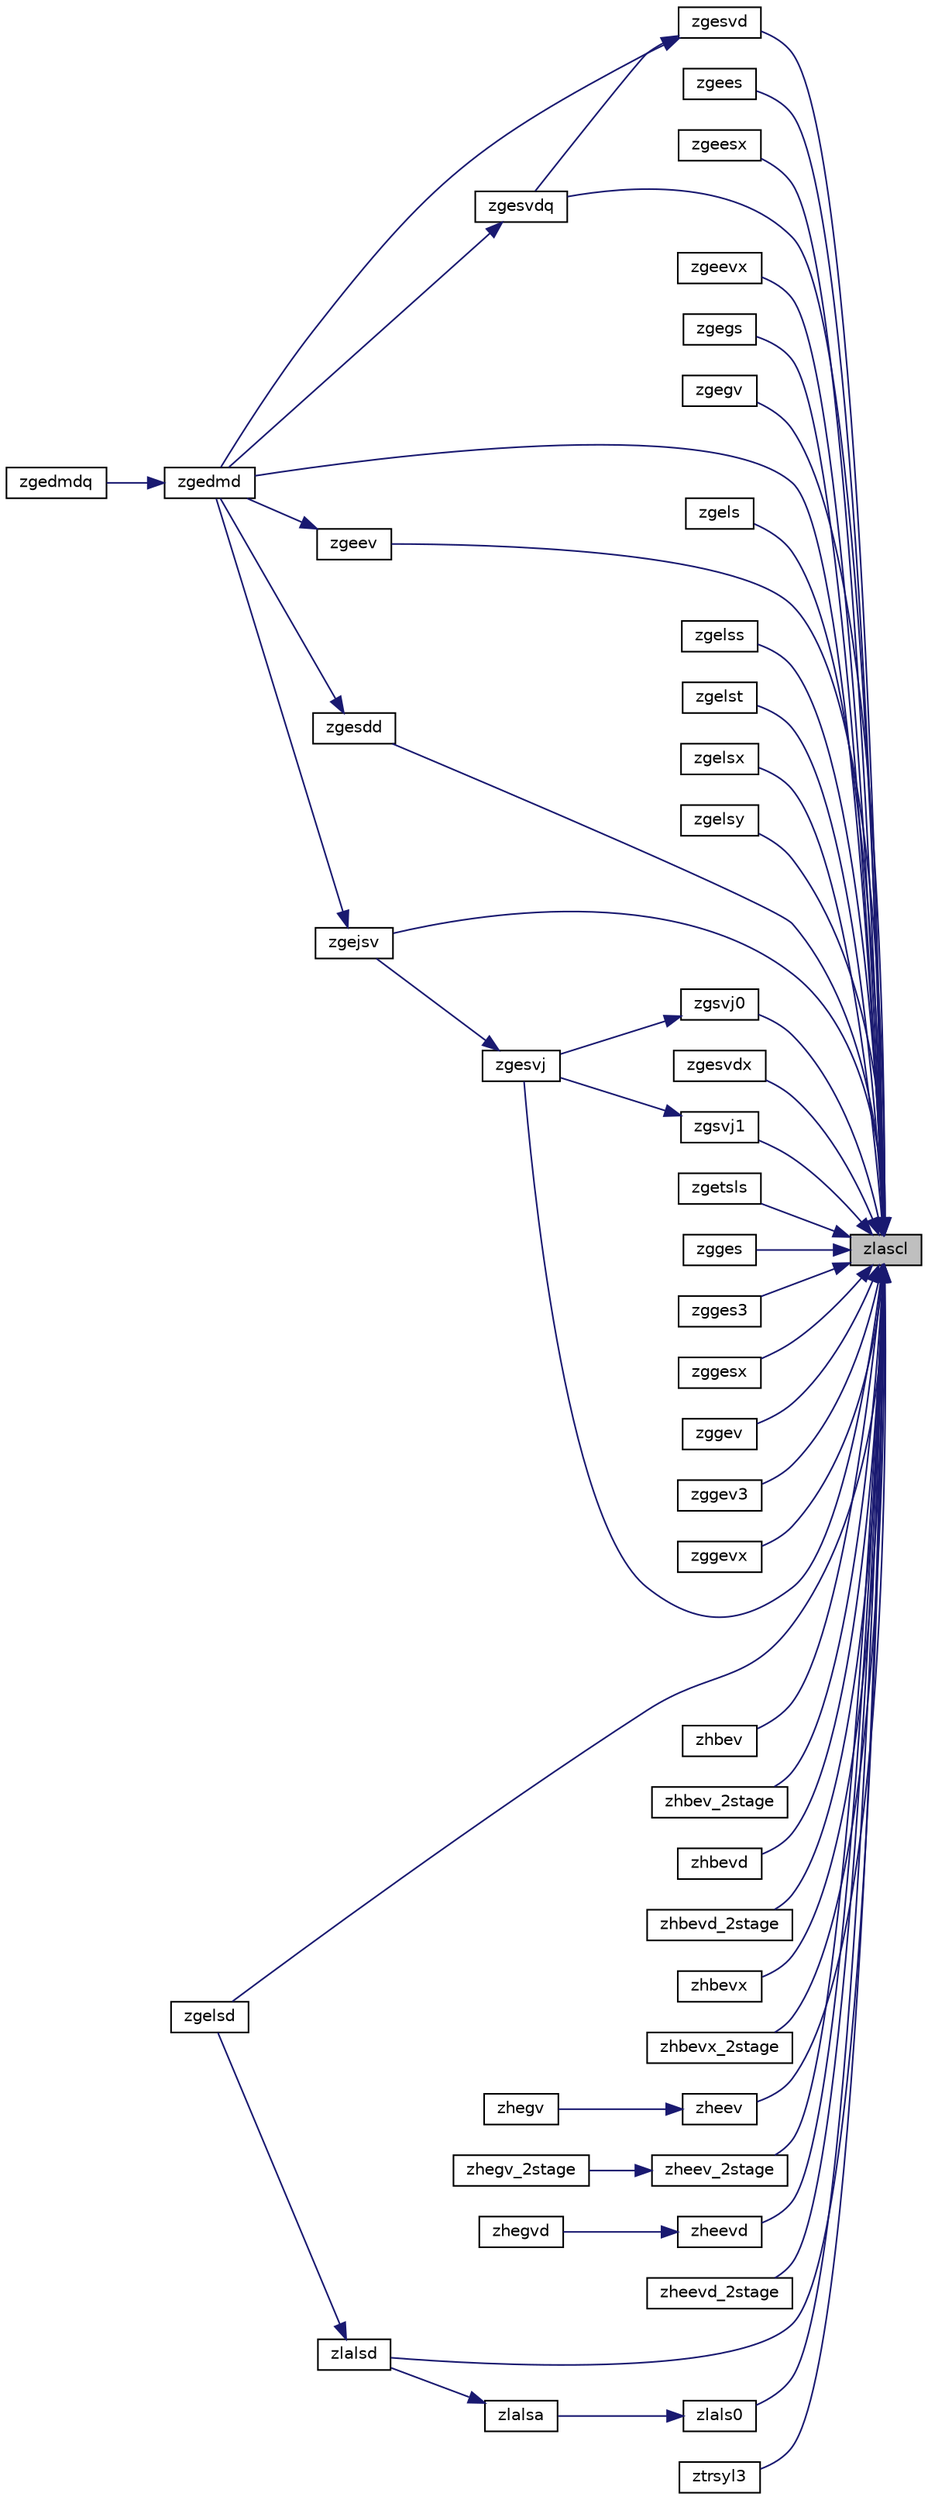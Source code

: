 digraph "zlascl"
{
 // LATEX_PDF_SIZE
  edge [fontname="Helvetica",fontsize="10",labelfontname="Helvetica",labelfontsize="10"];
  node [fontname="Helvetica",fontsize="10",shape=record];
  rankdir="RL";
  Node1 [label="zlascl",height=0.2,width=0.4,color="black", fillcolor="grey75", style="filled", fontcolor="black",tooltip="ZLASCL multiplies a general rectangular matrix by a real scalar defined as cto/cfrom."];
  Node1 -> Node2 [dir="back",color="midnightblue",fontsize="10",style="solid",fontname="Helvetica"];
  Node2 [label="zgedmd",height=0.2,width=0.4,color="black", fillcolor="white", style="filled",URL="$zgedmd_8f90.html#a09cef60be58f076072bb592bd1223dec",tooltip="ZGEDMD computes the Dynamic Mode Decomposition (DMD) for a pair of data snapshot matrices."];
  Node2 -> Node3 [dir="back",color="midnightblue",fontsize="10",style="solid",fontname="Helvetica"];
  Node3 [label="zgedmdq",height=0.2,width=0.4,color="black", fillcolor="white", style="filled",URL="$zgedmdq_8f90.html#a2ed954e87a52cfdd0bf0d61a1ff43e16",tooltip="ZGEDMDQ computes the Dynamic Mode Decomposition (DMD) for a pair of data snapshot matrices."];
  Node1 -> Node4 [dir="back",color="midnightblue",fontsize="10",style="solid",fontname="Helvetica"];
  Node4 [label="zgees",height=0.2,width=0.4,color="black", fillcolor="white", style="filled",URL="$zgees_8f.html#a255e11cea9a4fdadaffd2506c86ce53b",tooltip="ZGEES computes the eigenvalues, the Schur form, and, optionally, the matrix of Schur vectors for GE m..."];
  Node1 -> Node5 [dir="back",color="midnightblue",fontsize="10",style="solid",fontname="Helvetica"];
  Node5 [label="zgeesx",height=0.2,width=0.4,color="black", fillcolor="white", style="filled",URL="$zgeesx_8f.html#a5b71a5031d2efac59c8f97c707407f65",tooltip="ZGEESX computes the eigenvalues, the Schur form, and, optionally, the matrix of Schur vectors for GE ..."];
  Node1 -> Node6 [dir="back",color="midnightblue",fontsize="10",style="solid",fontname="Helvetica"];
  Node6 [label="zgeev",height=0.2,width=0.4,color="black", fillcolor="white", style="filled",URL="$zgeev_8f.html#a0eb4e3d75621a1ce1685064db1ac58f0",tooltip="ZGEEV computes the eigenvalues and, optionally, the left and/or right eigenvectors for GE matrices"];
  Node6 -> Node2 [dir="back",color="midnightblue",fontsize="10",style="solid",fontname="Helvetica"];
  Node1 -> Node7 [dir="back",color="midnightblue",fontsize="10",style="solid",fontname="Helvetica"];
  Node7 [label="zgeevx",height=0.2,width=0.4,color="black", fillcolor="white", style="filled",URL="$zgeevx_8f.html#ae55acf82651540f7d8f36715eec0900d",tooltip="ZGEEVX computes the eigenvalues and, optionally, the left and/or right eigenvectors for GE matrices"];
  Node1 -> Node8 [dir="back",color="midnightblue",fontsize="10",style="solid",fontname="Helvetica"];
  Node8 [label="zgegs",height=0.2,width=0.4,color="black", fillcolor="white", style="filled",URL="$zgegs_8f.html#ad43ce2e0f0453844b8ff88c5dfe30b13",tooltip="ZGEGS computes the eigenvalues, Schur form, and, optionally, the left and or/right Schur vectors of a..."];
  Node1 -> Node9 [dir="back",color="midnightblue",fontsize="10",style="solid",fontname="Helvetica"];
  Node9 [label="zgegv",height=0.2,width=0.4,color="black", fillcolor="white", style="filled",URL="$zgegv_8f.html#a16024be7f650b57a748b1947d64adbe5",tooltip="ZGEGV computes the eigenvalues and, optionally, the left and/or right eigenvectors of a complex matri..."];
  Node1 -> Node10 [dir="back",color="midnightblue",fontsize="10",style="solid",fontname="Helvetica"];
  Node10 [label="zgejsv",height=0.2,width=0.4,color="black", fillcolor="white", style="filled",URL="$zgejsv_8f.html#a3f8a01747e82e013b3057d4c6c9bbbd4",tooltip="ZGEJSV"];
  Node10 -> Node2 [dir="back",color="midnightblue",fontsize="10",style="solid",fontname="Helvetica"];
  Node1 -> Node11 [dir="back",color="midnightblue",fontsize="10",style="solid",fontname="Helvetica"];
  Node11 [label="zgels",height=0.2,width=0.4,color="black", fillcolor="white", style="filled",URL="$zgels_8f.html#a1d8089ba1e1538eb3d1ab0ebe97596c7",tooltip="ZGELS solves overdetermined or underdetermined systems for GE matrices"];
  Node1 -> Node12 [dir="back",color="midnightblue",fontsize="10",style="solid",fontname="Helvetica"];
  Node12 [label="zgelsd",height=0.2,width=0.4,color="black", fillcolor="white", style="filled",URL="$zgelsd_8f.html#ae06e94cada1d406119efa6251a4eb308",tooltip="ZGELSD computes the minimum-norm solution to a linear least squares problem for GE matrices"];
  Node1 -> Node13 [dir="back",color="midnightblue",fontsize="10",style="solid",fontname="Helvetica"];
  Node13 [label="zgelss",height=0.2,width=0.4,color="black", fillcolor="white", style="filled",URL="$zgelss_8f.html#a61e68db68886c3f80753fac87ca35a6e",tooltip="ZGELSS solves overdetermined or underdetermined systems for GE matrices"];
  Node1 -> Node14 [dir="back",color="midnightblue",fontsize="10",style="solid",fontname="Helvetica"];
  Node14 [label="zgelst",height=0.2,width=0.4,color="black", fillcolor="white", style="filled",URL="$zgelst_8f.html#ab42bed5c7a5bdc64b3c3947f0e876938",tooltip="ZGELST solves overdetermined or underdetermined systems for GE matrices using QR or LQ factorization ..."];
  Node1 -> Node15 [dir="back",color="midnightblue",fontsize="10",style="solid",fontname="Helvetica"];
  Node15 [label="zgelsx",height=0.2,width=0.4,color="black", fillcolor="white", style="filled",URL="$zgelsx_8f.html#a2f5a7b554bd143d8588b9ba5d6a8985c",tooltip="ZGELSX solves overdetermined or underdetermined systems for GE matrices"];
  Node1 -> Node16 [dir="back",color="midnightblue",fontsize="10",style="solid",fontname="Helvetica"];
  Node16 [label="zgelsy",height=0.2,width=0.4,color="black", fillcolor="white", style="filled",URL="$zgelsy_8f.html#ab538c5c13af357a23b3b7433a3971354",tooltip="ZGELSY solves overdetermined or underdetermined systems for GE matrices"];
  Node1 -> Node17 [dir="back",color="midnightblue",fontsize="10",style="solid",fontname="Helvetica"];
  Node17 [label="zgesdd",height=0.2,width=0.4,color="black", fillcolor="white", style="filled",URL="$zgesdd_8f.html#accb06ed106ce18814ad7069dcb43aa27",tooltip="ZGESDD"];
  Node17 -> Node2 [dir="back",color="midnightblue",fontsize="10",style="solid",fontname="Helvetica"];
  Node1 -> Node18 [dir="back",color="midnightblue",fontsize="10",style="solid",fontname="Helvetica"];
  Node18 [label="zgesvd",height=0.2,width=0.4,color="black", fillcolor="white", style="filled",URL="$zgesvd_8f.html#ad6f0c85f3cca2968e1ef901d2b6014ee",tooltip="ZGESVD computes the singular value decomposition (SVD) for GE matrices"];
  Node18 -> Node2 [dir="back",color="midnightblue",fontsize="10",style="solid",fontname="Helvetica"];
  Node18 -> Node19 [dir="back",color="midnightblue",fontsize="10",style="solid",fontname="Helvetica"];
  Node19 [label="zgesvdq",height=0.2,width=0.4,color="black", fillcolor="white", style="filled",URL="$zgesvdq_8f.html#a964d223acba8bbc2118353c864fa2a39",tooltip="ZGESVDQ computes the singular value decomposition (SVD) with a QR-Preconditioned QR SVD Method for GE..."];
  Node19 -> Node2 [dir="back",color="midnightblue",fontsize="10",style="solid",fontname="Helvetica"];
  Node1 -> Node19 [dir="back",color="midnightblue",fontsize="10",style="solid",fontname="Helvetica"];
  Node1 -> Node20 [dir="back",color="midnightblue",fontsize="10",style="solid",fontname="Helvetica"];
  Node20 [label="zgesvdx",height=0.2,width=0.4,color="black", fillcolor="white", style="filled",URL="$zgesvdx_8f.html#a6a739f1460b776c50cf0b5f6ac45a518",tooltip="ZGESVDX computes the singular value decomposition (SVD) for GE matrices"];
  Node1 -> Node21 [dir="back",color="midnightblue",fontsize="10",style="solid",fontname="Helvetica"];
  Node21 [label="zgesvj",height=0.2,width=0.4,color="black", fillcolor="white", style="filled",URL="$zgesvj_8f.html#a400b604a4cb6a39145f544e07c6d1338",tooltip="ZGESVJ"];
  Node21 -> Node10 [dir="back",color="midnightblue",fontsize="10",style="solid",fontname="Helvetica"];
  Node1 -> Node22 [dir="back",color="midnightblue",fontsize="10",style="solid",fontname="Helvetica"];
  Node22 [label="zgetsls",height=0.2,width=0.4,color="black", fillcolor="white", style="filled",URL="$zgetsls_8f.html#a3fdbfbbdf63edec20151f08aa68985e4",tooltip="ZGETSLS"];
  Node1 -> Node23 [dir="back",color="midnightblue",fontsize="10",style="solid",fontname="Helvetica"];
  Node23 [label="zgges",height=0.2,width=0.4,color="black", fillcolor="white", style="filled",URL="$zgges_8f.html#a788ffb82ac609cc3e99de43c4cea3e7b",tooltip="ZGGES computes the eigenvalues, the Schur form, and, optionally, the matrix of Schur vectors for GE m..."];
  Node1 -> Node24 [dir="back",color="midnightblue",fontsize="10",style="solid",fontname="Helvetica"];
  Node24 [label="zgges3",height=0.2,width=0.4,color="black", fillcolor="white", style="filled",URL="$zgges3_8f.html#a20c384504d174350a16063cbc115281e",tooltip="ZGGES3 computes the eigenvalues, the Schur form, and, optionally, the matrix of Schur vectors for GE ..."];
  Node1 -> Node25 [dir="back",color="midnightblue",fontsize="10",style="solid",fontname="Helvetica"];
  Node25 [label="zggesx",height=0.2,width=0.4,color="black", fillcolor="white", style="filled",URL="$zggesx_8f.html#a73f44f731074e8f98990b89711bd60fa",tooltip="ZGGESX computes the eigenvalues, the Schur form, and, optionally, the matrix of Schur vectors for GE ..."];
  Node1 -> Node26 [dir="back",color="midnightblue",fontsize="10",style="solid",fontname="Helvetica"];
  Node26 [label="zggev",height=0.2,width=0.4,color="black", fillcolor="white", style="filled",URL="$zggev_8f.html#a79fcce20c617429ccf985e6f123a6171",tooltip="ZGGEV computes the eigenvalues and, optionally, the left and/or right eigenvectors for GE matrices"];
  Node1 -> Node27 [dir="back",color="midnightblue",fontsize="10",style="solid",fontname="Helvetica"];
  Node27 [label="zggev3",height=0.2,width=0.4,color="black", fillcolor="white", style="filled",URL="$zggev3_8f.html#a5c144215dc103ce90a76e324d36e0ec4",tooltip="ZGGEV3 computes the eigenvalues and, optionally, the left and/or right eigenvectors for GE matrices (..."];
  Node1 -> Node28 [dir="back",color="midnightblue",fontsize="10",style="solid",fontname="Helvetica"];
  Node28 [label="zggevx",height=0.2,width=0.4,color="black", fillcolor="white", style="filled",URL="$zggevx_8f.html#aad769423756706f1186027c9dd7615e4",tooltip="ZGGEVX computes the eigenvalues and, optionally, the left and/or right eigenvectors for GE matrices"];
  Node1 -> Node29 [dir="back",color="midnightblue",fontsize="10",style="solid",fontname="Helvetica"];
  Node29 [label="zgsvj0",height=0.2,width=0.4,color="black", fillcolor="white", style="filled",URL="$zgsvj0_8f.html#ab5d0c859d3daefe52d174c4e14022478",tooltip="ZGSVJ0 pre-processor for the routine zgesvj."];
  Node29 -> Node21 [dir="back",color="midnightblue",fontsize="10",style="solid",fontname="Helvetica"];
  Node1 -> Node30 [dir="back",color="midnightblue",fontsize="10",style="solid",fontname="Helvetica"];
  Node30 [label="zgsvj1",height=0.2,width=0.4,color="black", fillcolor="white", style="filled",URL="$zgsvj1_8f.html#ac4958823817b9fb7b01badd7f2c96afb",tooltip="ZGSVJ1 pre-processor for the routine zgesvj, applies Jacobi rotations targeting only particular pivot..."];
  Node30 -> Node21 [dir="back",color="midnightblue",fontsize="10",style="solid",fontname="Helvetica"];
  Node1 -> Node31 [dir="back",color="midnightblue",fontsize="10",style="solid",fontname="Helvetica"];
  Node31 [label="zhbev",height=0.2,width=0.4,color="black", fillcolor="white", style="filled",URL="$zhbev_8f.html#a72184c03c8976891c11e42f3463c2d38",tooltip="ZHBEV computes the eigenvalues and, optionally, the left and/or right eigenvectors for OTHER matrices"];
  Node1 -> Node32 [dir="back",color="midnightblue",fontsize="10",style="solid",fontname="Helvetica"];
  Node32 [label="zhbev_2stage",height=0.2,width=0.4,color="black", fillcolor="white", style="filled",URL="$zhbev__2stage_8f.html#af637994a7cb287906efc0254d7d58f69",tooltip="ZHBEV_2STAGE computes the eigenvalues and, optionally, the left and/or right eigenvectors for OTHER m..."];
  Node1 -> Node33 [dir="back",color="midnightblue",fontsize="10",style="solid",fontname="Helvetica"];
  Node33 [label="zhbevd",height=0.2,width=0.4,color="black", fillcolor="white", style="filled",URL="$zhbevd_8f.html#a3854721b34946230321131ed9e3c08e3",tooltip="ZHBEVD computes the eigenvalues and, optionally, the left and/or right eigenvectors for OTHER matrice..."];
  Node1 -> Node34 [dir="back",color="midnightblue",fontsize="10",style="solid",fontname="Helvetica"];
  Node34 [label="zhbevd_2stage",height=0.2,width=0.4,color="black", fillcolor="white", style="filled",URL="$zhbevd__2stage_8f.html#a253ab29dd3917b1cbc9e35c022d14383",tooltip="ZHBEVD_2STAGE computes the eigenvalues and, optionally, the left and/or right eigenvectors for OTHER ..."];
  Node1 -> Node35 [dir="back",color="midnightblue",fontsize="10",style="solid",fontname="Helvetica"];
  Node35 [label="zhbevx",height=0.2,width=0.4,color="black", fillcolor="white", style="filled",URL="$zhbevx_8f.html#ae5f2fa86e4c29e27fccf6cb9ea1c54a2",tooltip="ZHBEVX computes the eigenvalues and, optionally, the left and/or right eigenvectors for OTHER matrice..."];
  Node1 -> Node36 [dir="back",color="midnightblue",fontsize="10",style="solid",fontname="Helvetica"];
  Node36 [label="zhbevx_2stage",height=0.2,width=0.4,color="black", fillcolor="white", style="filled",URL="$zhbevx__2stage_8f.html#a42094c90148d11dd8eb7627231144c09",tooltip="ZHBEVX_2STAGE computes the eigenvalues and, optionally, the left and/or right eigenvectors for OTHER ..."];
  Node1 -> Node37 [dir="back",color="midnightblue",fontsize="10",style="solid",fontname="Helvetica"];
  Node37 [label="zheev",height=0.2,width=0.4,color="black", fillcolor="white", style="filled",URL="$zheev_8f.html#af23fb5b3ae38072ef4890ba43d5cfea2",tooltip="ZHEEV computes the eigenvalues and, optionally, the left and/or right eigenvectors for HE matrices"];
  Node37 -> Node38 [dir="back",color="midnightblue",fontsize="10",style="solid",fontname="Helvetica"];
  Node38 [label="zhegv",height=0.2,width=0.4,color="black", fillcolor="white", style="filled",URL="$zhegv_8f.html#af7b790b3b89de432a423c9006c1cc1ac",tooltip="ZHEGV"];
  Node1 -> Node39 [dir="back",color="midnightblue",fontsize="10",style="solid",fontname="Helvetica"];
  Node39 [label="zheev_2stage",height=0.2,width=0.4,color="black", fillcolor="white", style="filled",URL="$zheev__2stage_8f.html#acb5dc319f9656b8f390480115d83795c",tooltip="ZHEEV_2STAGE computes the eigenvalues and, optionally, the left and/or right eigenvectors for HE matr..."];
  Node39 -> Node40 [dir="back",color="midnightblue",fontsize="10",style="solid",fontname="Helvetica"];
  Node40 [label="zhegv_2stage",height=0.2,width=0.4,color="black", fillcolor="white", style="filled",URL="$zhegv__2stage_8f.html#a415db46f3fbb92fd4c7af056e6a040d2",tooltip="ZHEGV_2STAGE"];
  Node1 -> Node41 [dir="back",color="midnightblue",fontsize="10",style="solid",fontname="Helvetica"];
  Node41 [label="zheevd",height=0.2,width=0.4,color="black", fillcolor="white", style="filled",URL="$zheevd_8f.html#a9b3e110476166e66f2f62fa1fba6344a",tooltip="ZHEEVD computes the eigenvalues and, optionally, the left and/or right eigenvectors for HE matrices"];
  Node41 -> Node42 [dir="back",color="midnightblue",fontsize="10",style="solid",fontname="Helvetica"];
  Node42 [label="zhegvd",height=0.2,width=0.4,color="black", fillcolor="white", style="filled",URL="$zhegvd_8f.html#a74fdf9b5a16c90d8b7a589dec5ca058a",tooltip="ZHEGVD"];
  Node1 -> Node43 [dir="back",color="midnightblue",fontsize="10",style="solid",fontname="Helvetica"];
  Node43 [label="zheevd_2stage",height=0.2,width=0.4,color="black", fillcolor="white", style="filled",URL="$zheevd__2stage_8f.html#a59996f9a96d264d7eba3edef73e32c43",tooltip="ZHEEVD_2STAGE computes the eigenvalues and, optionally, the left and/or right eigenvectors for HE mat..."];
  Node1 -> Node44 [dir="back",color="midnightblue",fontsize="10",style="solid",fontname="Helvetica"];
  Node44 [label="zlals0",height=0.2,width=0.4,color="black", fillcolor="white", style="filled",URL="$zlals0_8f.html#a339359328527a74dde2fe35641c048c9",tooltip="ZLALS0 applies back multiplying factors in solving the least squares problem using divide and conquer..."];
  Node44 -> Node45 [dir="back",color="midnightblue",fontsize="10",style="solid",fontname="Helvetica"];
  Node45 [label="zlalsa",height=0.2,width=0.4,color="black", fillcolor="white", style="filled",URL="$zlalsa_8f.html#adfb51762868d0b8a6ba8a5ccbd596544",tooltip="ZLALSA computes the SVD of the coefficient matrix in compact form. Used by sgelsd."];
  Node45 -> Node46 [dir="back",color="midnightblue",fontsize="10",style="solid",fontname="Helvetica"];
  Node46 [label="zlalsd",height=0.2,width=0.4,color="black", fillcolor="white", style="filled",URL="$zlalsd_8f.html#a469113fb08a70d0fa24940f949a04d6c",tooltip="ZLALSD uses the singular value decomposition of A to solve the least squares problem."];
  Node46 -> Node12 [dir="back",color="midnightblue",fontsize="10",style="solid",fontname="Helvetica"];
  Node1 -> Node46 [dir="back",color="midnightblue",fontsize="10",style="solid",fontname="Helvetica"];
  Node1 -> Node47 [dir="back",color="midnightblue",fontsize="10",style="solid",fontname="Helvetica"];
  Node47 [label="ztrsyl3",height=0.2,width=0.4,color="black", fillcolor="white", style="filled",URL="$ztrsyl3_8f.html#a40cc94744b53338bc94095115f778efb",tooltip="ZTRSYL3"];
}
